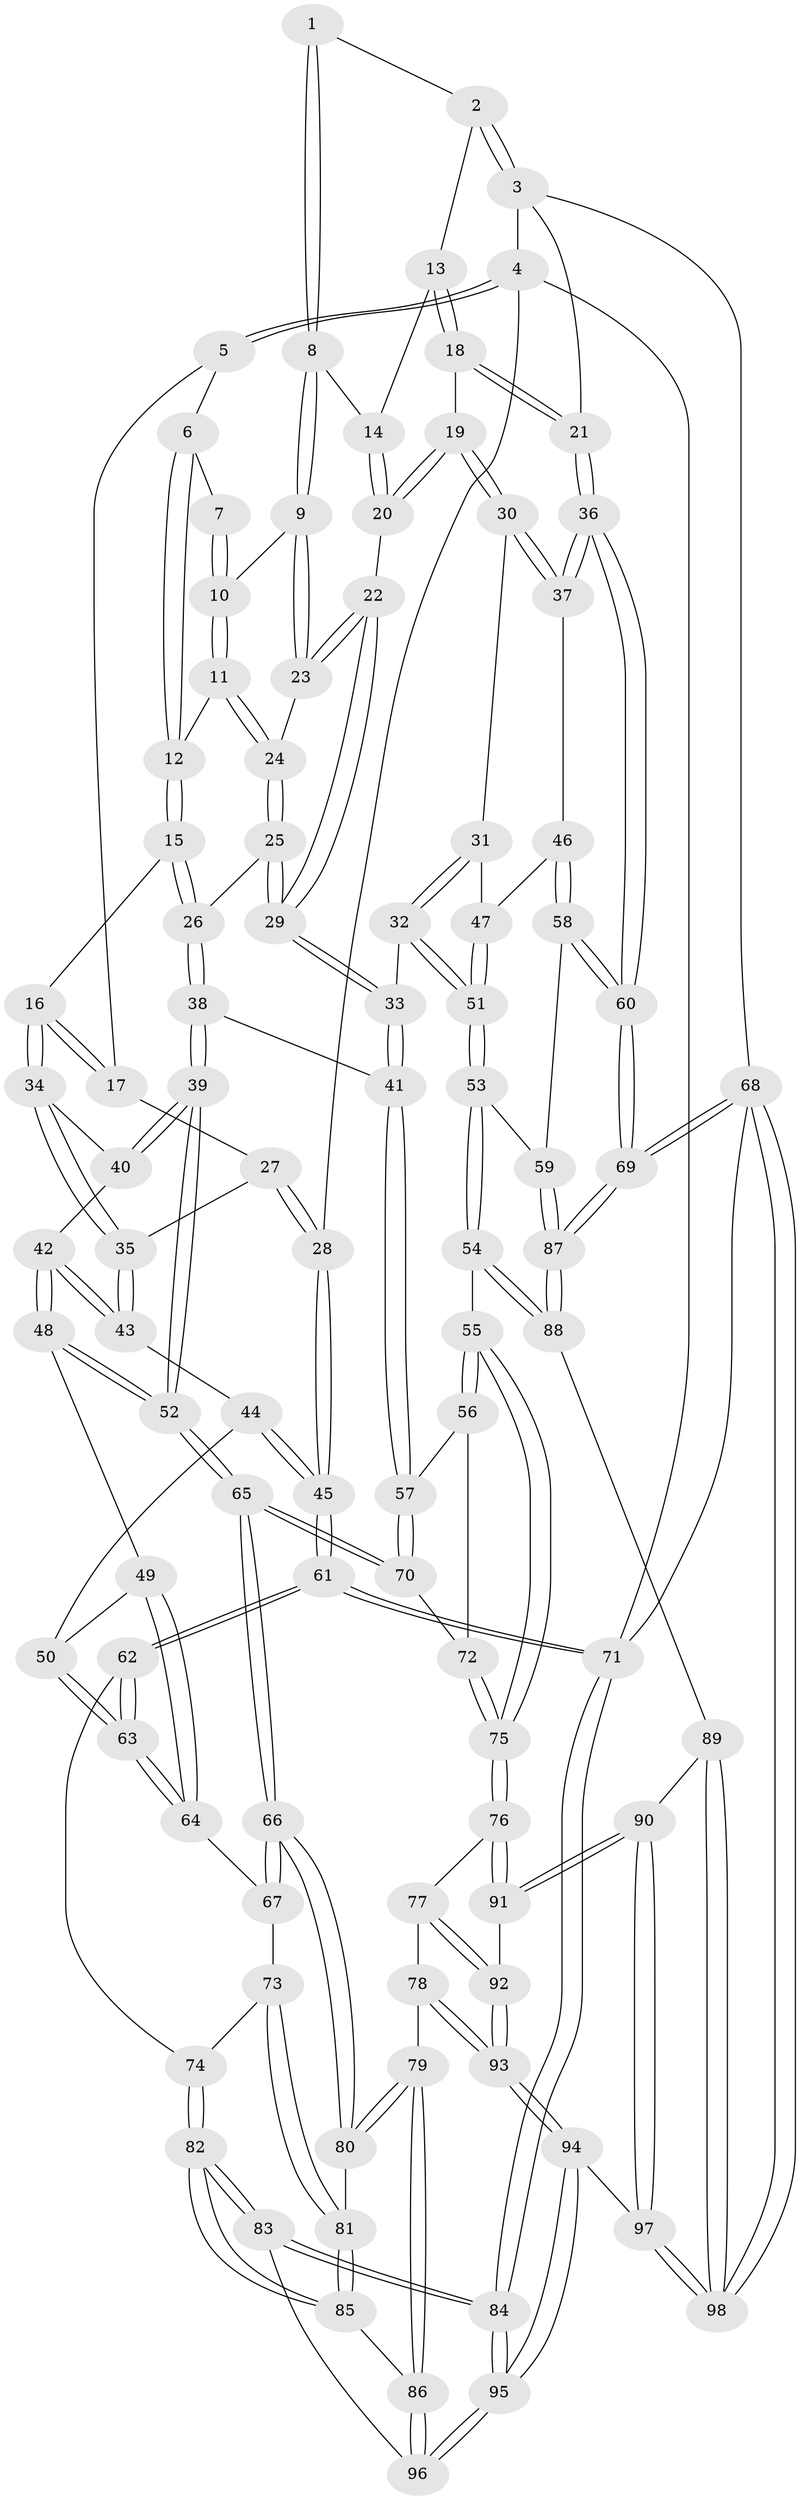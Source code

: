 // Generated by graph-tools (version 1.1) at 2025/11/02/27/25 16:11:53]
// undirected, 98 vertices, 242 edges
graph export_dot {
graph [start="1"]
  node [color=gray90,style=filled];
  1 [pos="+0.8533796533462178+0"];
  2 [pos="+0.9158940688349528+0"];
  3 [pos="+1+0"];
  4 [pos="+0+0"];
  5 [pos="+0.18648704298545626+0"];
  6 [pos="+0.33229359705451544+0"];
  7 [pos="+0.5749085058815286+0"];
  8 [pos="+0.6305543828925133+0.07407255828729975"];
  9 [pos="+0.6055884795276787+0.08924729262326489"];
  10 [pos="+0.5839899162655788+0.08194474485659704"];
  11 [pos="+0.5449604945019529+0.09650690719593945"];
  12 [pos="+0.45528318021408787+0.11082062959545055"];
  13 [pos="+0.7684376589526974+0.020039287735053857"];
  14 [pos="+0.7083369713856741+0.05533524195017478"];
  15 [pos="+0.41354262971785954+0.18164620589724745"];
  16 [pos="+0.2958018567951578+0.19313305260632407"];
  17 [pos="+0.2398448807936358+0.13297848620200267"];
  18 [pos="+0.7853248845642055+0.1914243875343235"];
  19 [pos="+0.7727119106824452+0.1981892212452757"];
  20 [pos="+0.7249530701105596+0.19785314270498305"];
  21 [pos="+1+0.17409329846931507"];
  22 [pos="+0.6985738546107608+0.2005152021789124"];
  23 [pos="+0.6834898006244584+0.19209689263773266"];
  24 [pos="+0.5755820594427368+0.22778271321439728"];
  25 [pos="+0.5411205045417893+0.2592244630542923"];
  26 [pos="+0.45919874293503726+0.2547109209704003"];
  27 [pos="+0.05526362226526606+0.19182919119341996"];
  28 [pos="+0+0.09539465642287183"];
  29 [pos="+0.636435972598067+0.3549973202057363"];
  30 [pos="+0.7818007830052996+0.35575740101954634"];
  31 [pos="+0.777117556146036+0.36278556271430124"];
  32 [pos="+0.6549362115551902+0.417155399485881"];
  33 [pos="+0.6443126851217593+0.416647044991524"];
  34 [pos="+0.2753902617696308+0.24394115400069444"];
  35 [pos="+0.16479780285510104+0.3279074577803504"];
  36 [pos="+1+0.2147710565865856"];
  37 [pos="+1+0.30124574370052865"];
  38 [pos="+0.43868420471419844+0.42775547935791364"];
  39 [pos="+0.41700064784687946+0.44525189677597543"];
  40 [pos="+0.305443090093006+0.3126199601336396"];
  41 [pos="+0.6318362547735388+0.4268900850071354"];
  42 [pos="+0.22108757200849843+0.4461207893778897"];
  43 [pos="+0.15580025500291797+0.37108106494279103"];
  44 [pos="+0.12234959920602725+0.3822832172232087"];
  45 [pos="+0+0.38882706700706027"];
  46 [pos="+0.9206139681992027+0.458135026825322"];
  47 [pos="+0.8407206199933408+0.4462144310920947"];
  48 [pos="+0.22275321604619644+0.44879978617305594"];
  49 [pos="+0.19907732885459797+0.4850282798368399"];
  50 [pos="+0.08160498187464128+0.5075399370006335"];
  51 [pos="+0.7699872708892811+0.5065012627851755"];
  52 [pos="+0.3873449394360388+0.4923443093749266"];
  53 [pos="+0.8076615837262788+0.6468931792813722"];
  54 [pos="+0.7610202803709603+0.6731139786303031"];
  55 [pos="+0.6748418677263174+0.6601858948377777"];
  56 [pos="+0.624718540745855+0.5631113399934543"];
  57 [pos="+0.6246888065508008+0.5630287583642932"];
  58 [pos="+0.9061051531048442+0.5621917276650616"];
  59 [pos="+0.8548154413849793+0.6440701367223207"];
  60 [pos="+1+0.5618249080418563"];
  61 [pos="+0+0.5535604788007298"];
  62 [pos="+0+0.5786573136635892"];
  63 [pos="+0.00699009201011035+0.5745917149866084"];
  64 [pos="+0.18308929083431627+0.5506907974783022"];
  65 [pos="+0.3916409536537129+0.5449521129999214"];
  66 [pos="+0.37749815901460043+0.5781421355830285"];
  67 [pos="+0.19976363149586582+0.595161129357805"];
  68 [pos="+1+1"];
  69 [pos="+1+0.9020198691297001"];
  70 [pos="+0.43451901224104905+0.5613479643571669"];
  71 [pos="+0+1"];
  72 [pos="+0.5140837162338687+0.6263513163749171"];
  73 [pos="+0.18869418500428292+0.6248090383716214"];
  74 [pos="+0.08626034648448967+0.6514367905414747"];
  75 [pos="+0.5798481402567014+0.7272179660298285"];
  76 [pos="+0.5759330379748551+0.7326423010914812"];
  77 [pos="+0.534204867262329+0.7565782257760174"];
  78 [pos="+0.4713195018633035+0.7828393940964589"];
  79 [pos="+0.40855426982048865+0.7787848290195531"];
  80 [pos="+0.37025571162449716+0.6409323548347979"];
  81 [pos="+0.2238633787697463+0.6857518051464195"];
  82 [pos="+0.1300373214545852+0.8086254225977605"];
  83 [pos="+0.08798269409144727+0.9037499095400863"];
  84 [pos="+0+1"];
  85 [pos="+0.19894666138344397+0.7582636243816051"];
  86 [pos="+0.40366755717190816+0.7838812156486779"];
  87 [pos="+1+0.7871700311679465"];
  88 [pos="+0.764003482579601+0.8544305202589104"];
  89 [pos="+0.7624255308471976+0.8581107265170482"];
  90 [pos="+0.7613288660047194+0.8584976012711664"];
  91 [pos="+0.6643562505062643+0.8573536721819683"];
  92 [pos="+0.6146934570423767+0.9025148677949392"];
  93 [pos="+0.5692625901636236+0.9671465879160505"];
  94 [pos="+0.5523777436728822+1"];
  95 [pos="+0.3698264125710608+1"];
  96 [pos="+0.3819038702288432+0.8334536584862734"];
  97 [pos="+0.5550048350148464+1"];
  98 [pos="+1+1"];
  1 -- 2;
  1 -- 8;
  1 -- 8;
  2 -- 3;
  2 -- 3;
  2 -- 13;
  3 -- 4;
  3 -- 21;
  3 -- 68;
  4 -- 5;
  4 -- 5;
  4 -- 28;
  4 -- 71;
  5 -- 6;
  5 -- 17;
  6 -- 7;
  6 -- 12;
  6 -- 12;
  7 -- 10;
  7 -- 10;
  8 -- 9;
  8 -- 9;
  8 -- 14;
  9 -- 10;
  9 -- 23;
  9 -- 23;
  10 -- 11;
  10 -- 11;
  11 -- 12;
  11 -- 24;
  11 -- 24;
  12 -- 15;
  12 -- 15;
  13 -- 14;
  13 -- 18;
  13 -- 18;
  14 -- 20;
  14 -- 20;
  15 -- 16;
  15 -- 26;
  15 -- 26;
  16 -- 17;
  16 -- 17;
  16 -- 34;
  16 -- 34;
  17 -- 27;
  18 -- 19;
  18 -- 21;
  18 -- 21;
  19 -- 20;
  19 -- 20;
  19 -- 30;
  19 -- 30;
  20 -- 22;
  21 -- 36;
  21 -- 36;
  22 -- 23;
  22 -- 23;
  22 -- 29;
  22 -- 29;
  23 -- 24;
  24 -- 25;
  24 -- 25;
  25 -- 26;
  25 -- 29;
  25 -- 29;
  26 -- 38;
  26 -- 38;
  27 -- 28;
  27 -- 28;
  27 -- 35;
  28 -- 45;
  28 -- 45;
  29 -- 33;
  29 -- 33;
  30 -- 31;
  30 -- 37;
  30 -- 37;
  31 -- 32;
  31 -- 32;
  31 -- 47;
  32 -- 33;
  32 -- 51;
  32 -- 51;
  33 -- 41;
  33 -- 41;
  34 -- 35;
  34 -- 35;
  34 -- 40;
  35 -- 43;
  35 -- 43;
  36 -- 37;
  36 -- 37;
  36 -- 60;
  36 -- 60;
  37 -- 46;
  38 -- 39;
  38 -- 39;
  38 -- 41;
  39 -- 40;
  39 -- 40;
  39 -- 52;
  39 -- 52;
  40 -- 42;
  41 -- 57;
  41 -- 57;
  42 -- 43;
  42 -- 43;
  42 -- 48;
  42 -- 48;
  43 -- 44;
  44 -- 45;
  44 -- 45;
  44 -- 50;
  45 -- 61;
  45 -- 61;
  46 -- 47;
  46 -- 58;
  46 -- 58;
  47 -- 51;
  47 -- 51;
  48 -- 49;
  48 -- 52;
  48 -- 52;
  49 -- 50;
  49 -- 64;
  49 -- 64;
  50 -- 63;
  50 -- 63;
  51 -- 53;
  51 -- 53;
  52 -- 65;
  52 -- 65;
  53 -- 54;
  53 -- 54;
  53 -- 59;
  54 -- 55;
  54 -- 88;
  54 -- 88;
  55 -- 56;
  55 -- 56;
  55 -- 75;
  55 -- 75;
  56 -- 57;
  56 -- 72;
  57 -- 70;
  57 -- 70;
  58 -- 59;
  58 -- 60;
  58 -- 60;
  59 -- 87;
  59 -- 87;
  60 -- 69;
  60 -- 69;
  61 -- 62;
  61 -- 62;
  61 -- 71;
  61 -- 71;
  62 -- 63;
  62 -- 63;
  62 -- 74;
  63 -- 64;
  63 -- 64;
  64 -- 67;
  65 -- 66;
  65 -- 66;
  65 -- 70;
  65 -- 70;
  66 -- 67;
  66 -- 67;
  66 -- 80;
  66 -- 80;
  67 -- 73;
  68 -- 69;
  68 -- 69;
  68 -- 98;
  68 -- 98;
  68 -- 71;
  69 -- 87;
  69 -- 87;
  70 -- 72;
  71 -- 84;
  71 -- 84;
  72 -- 75;
  72 -- 75;
  73 -- 74;
  73 -- 81;
  73 -- 81;
  74 -- 82;
  74 -- 82;
  75 -- 76;
  75 -- 76;
  76 -- 77;
  76 -- 91;
  76 -- 91;
  77 -- 78;
  77 -- 92;
  77 -- 92;
  78 -- 79;
  78 -- 93;
  78 -- 93;
  79 -- 80;
  79 -- 80;
  79 -- 86;
  79 -- 86;
  80 -- 81;
  81 -- 85;
  81 -- 85;
  82 -- 83;
  82 -- 83;
  82 -- 85;
  82 -- 85;
  83 -- 84;
  83 -- 84;
  83 -- 96;
  84 -- 95;
  84 -- 95;
  85 -- 86;
  86 -- 96;
  86 -- 96;
  87 -- 88;
  87 -- 88;
  88 -- 89;
  89 -- 90;
  89 -- 98;
  89 -- 98;
  90 -- 91;
  90 -- 91;
  90 -- 97;
  90 -- 97;
  91 -- 92;
  92 -- 93;
  92 -- 93;
  93 -- 94;
  93 -- 94;
  94 -- 95;
  94 -- 95;
  94 -- 97;
  95 -- 96;
  95 -- 96;
  97 -- 98;
  97 -- 98;
}
